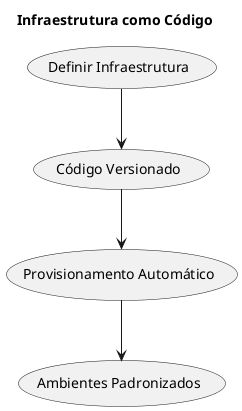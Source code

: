 @startuml
title Infraestrutura como Código
(Definir Infraestrutura) --> (Código Versionado)
(Código Versionado) --> (Provisionamento Automático)
(Provisionamento Automático) --> (Ambientes Padronizados)
@enduml

